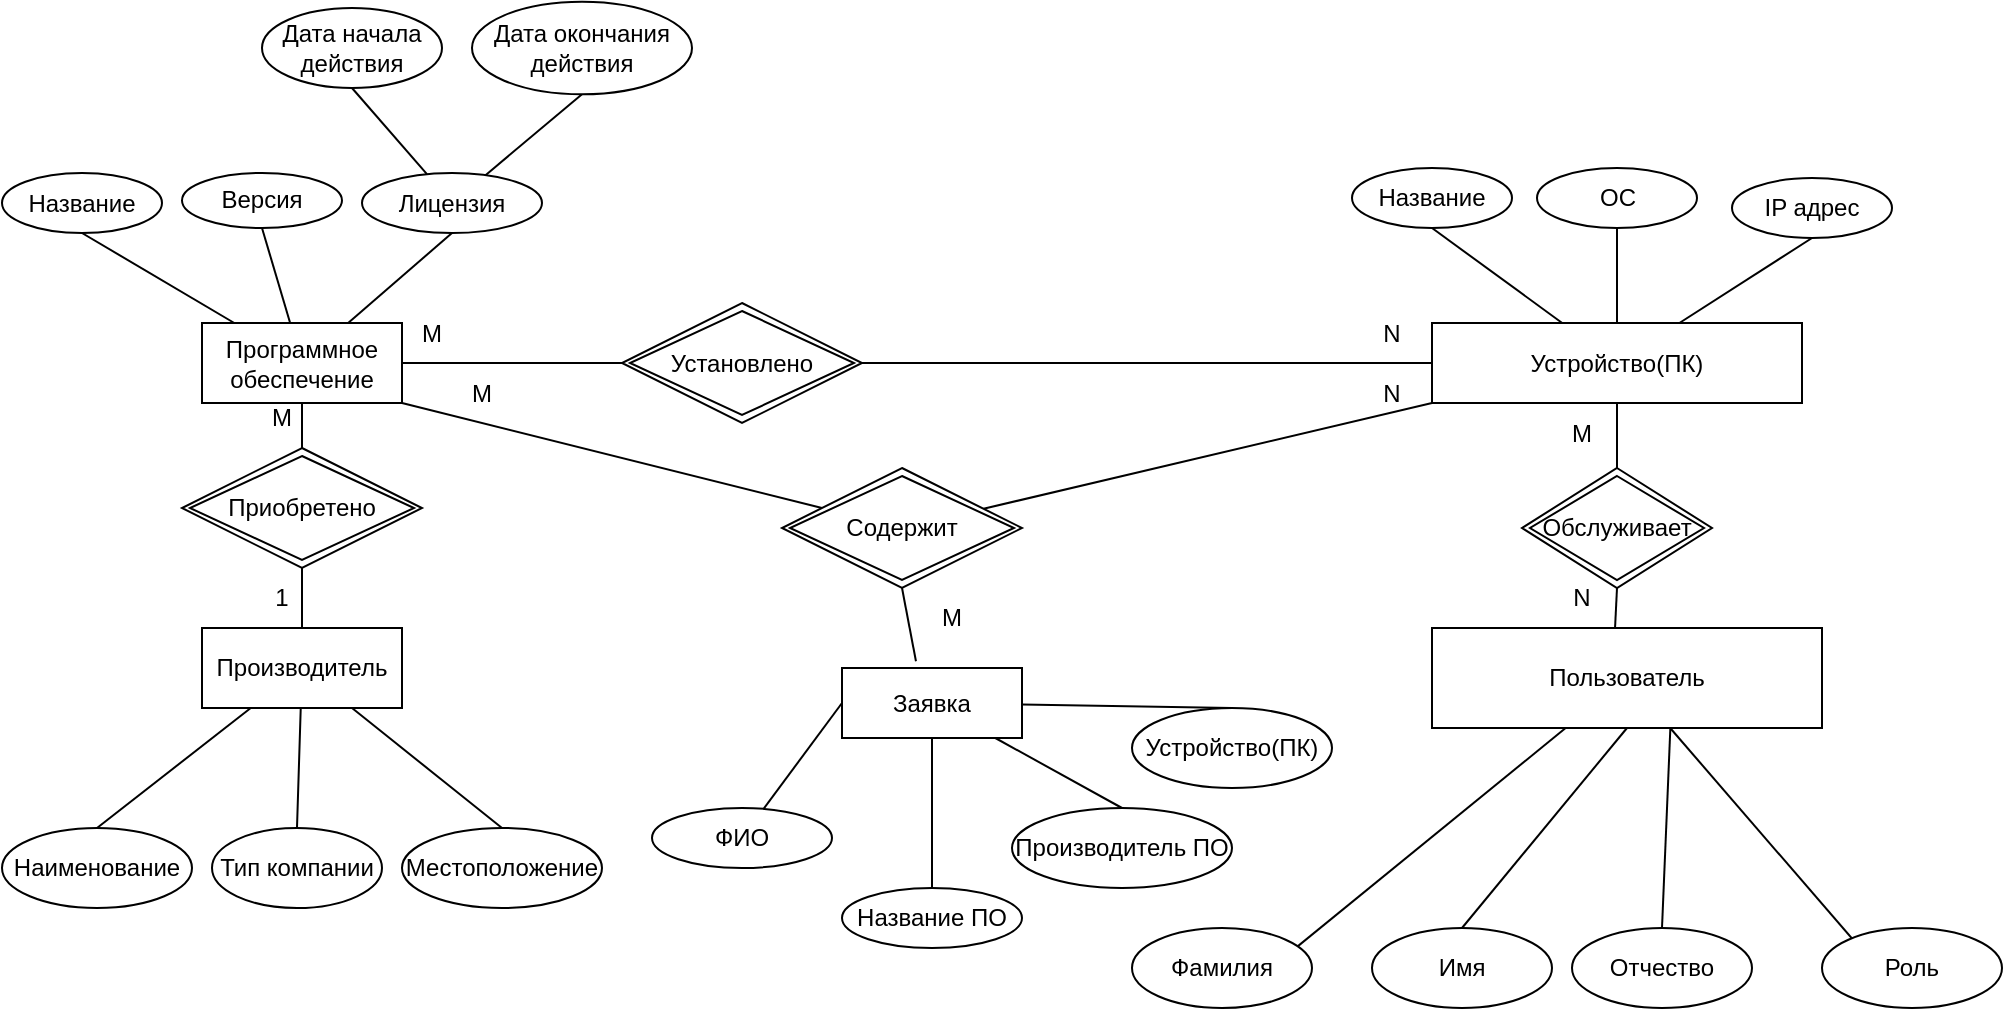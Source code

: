 <mxfile version="24.8.6">
  <diagram name="Page-1" id="e56a1550-8fbb-45ad-956c-1786394a9013">
    <mxGraphModel dx="1050" dy="569" grid="1" gridSize="10" guides="1" tooltips="1" connect="1" arrows="1" fold="1" page="1" pageScale="1" pageWidth="1100" pageHeight="850" background="none" math="0" shadow="0">
      <root>
        <mxCell id="0" />
        <mxCell id="1" parent="0" />
        <mxCell id="OeNacRO4QM_5NXUT1XBD-8" style="rounded=0;orthogonalLoop=1;jettySize=auto;html=1;entryX=0.5;entryY=1;entryDx=0;entryDy=0;endArrow=none;endFill=0;" parent="1" source="OeNacRO4QM_5NXUT1XBD-1" target="OeNacRO4QM_5NXUT1XBD-3" edge="1">
          <mxGeometry relative="1" as="geometry" />
        </mxCell>
        <mxCell id="OeNacRO4QM_5NXUT1XBD-9" style="rounded=0;orthogonalLoop=1;jettySize=auto;html=1;entryX=0.5;entryY=1;entryDx=0;entryDy=0;endArrow=none;endFill=0;" parent="1" source="OeNacRO4QM_5NXUT1XBD-1" target="OeNacRO4QM_5NXUT1XBD-4" edge="1">
          <mxGeometry relative="1" as="geometry" />
        </mxCell>
        <mxCell id="OeNacRO4QM_5NXUT1XBD-10" style="rounded=0;orthogonalLoop=1;jettySize=auto;html=1;entryX=0.5;entryY=1;entryDx=0;entryDy=0;endArrow=none;endFill=0;" parent="1" source="OeNacRO4QM_5NXUT1XBD-1" target="OeNacRO4QM_5NXUT1XBD-5" edge="1">
          <mxGeometry relative="1" as="geometry" />
        </mxCell>
        <mxCell id="OeNacRO4QM_5NXUT1XBD-33" style="edgeStyle=orthogonalEdgeStyle;rounded=0;orthogonalLoop=1;jettySize=auto;html=1;entryX=0;entryY=0.5;entryDx=0;entryDy=0;endArrow=none;endFill=0;" parent="1" source="OeNacRO4QM_5NXUT1XBD-1" target="OeNacRO4QM_5NXUT1XBD-32" edge="1">
          <mxGeometry relative="1" as="geometry" />
        </mxCell>
        <mxCell id="XBkL7CEjBwHuElLqYNc7-42" style="rounded=0;orthogonalLoop=1;jettySize=auto;html=1;entryX=0.5;entryY=0;entryDx=0;entryDy=0;endArrow=none;endFill=0;" parent="1" source="OeNacRO4QM_5NXUT1XBD-1" target="XBkL7CEjBwHuElLqYNc7-41" edge="1">
          <mxGeometry relative="1" as="geometry" />
        </mxCell>
        <mxCell id="OeNacRO4QM_5NXUT1XBD-1" value="Программное обеспечение" style="whiteSpace=wrap;html=1;align=center;" parent="1" vertex="1">
          <mxGeometry x="145" y="497.5" width="100" height="40" as="geometry" />
        </mxCell>
        <mxCell id="OeNacRO4QM_5NXUT1XBD-3" value="Название" style="ellipse;whiteSpace=wrap;html=1;align=center;" parent="1" vertex="1">
          <mxGeometry x="45" y="422.5" width="80" height="30" as="geometry" />
        </mxCell>
        <mxCell id="OeNacRO4QM_5NXUT1XBD-4" value="Версия" style="ellipse;whiteSpace=wrap;html=1;align=center;" parent="1" vertex="1">
          <mxGeometry x="135" y="422.5" width="80" height="27.5" as="geometry" />
        </mxCell>
        <mxCell id="XBkL7CEjBwHuElLqYNc7-2" style="rounded=0;orthogonalLoop=1;jettySize=auto;html=1;entryX=0.5;entryY=1;entryDx=0;entryDy=0;endArrow=none;endFill=0;" parent="1" source="OeNacRO4QM_5NXUT1XBD-5" target="XBkL7CEjBwHuElLqYNc7-1" edge="1">
          <mxGeometry relative="1" as="geometry" />
        </mxCell>
        <mxCell id="XBkL7CEjBwHuElLqYNc7-4" style="rounded=0;orthogonalLoop=1;jettySize=auto;html=1;entryX=0.5;entryY=1;entryDx=0;entryDy=0;endArrow=none;endFill=0;" parent="1" source="OeNacRO4QM_5NXUT1XBD-5" target="XBkL7CEjBwHuElLqYNc7-3" edge="1">
          <mxGeometry relative="1" as="geometry" />
        </mxCell>
        <mxCell id="OeNacRO4QM_5NXUT1XBD-5" value="Лицензия" style="ellipse;whiteSpace=wrap;html=1;align=center;" parent="1" vertex="1">
          <mxGeometry x="225" y="422.5" width="90" height="30" as="geometry" />
        </mxCell>
        <mxCell id="OeNacRO4QM_5NXUT1XBD-18" style="rounded=0;orthogonalLoop=1;jettySize=auto;html=1;entryX=0.5;entryY=1;entryDx=0;entryDy=0;endArrow=none;endFill=0;" parent="1" source="OeNacRO4QM_5NXUT1XBD-12" target="OeNacRO4QM_5NXUT1XBD-14" edge="1">
          <mxGeometry relative="1" as="geometry" />
        </mxCell>
        <mxCell id="OeNacRO4QM_5NXUT1XBD-19" style="rounded=0;orthogonalLoop=1;jettySize=auto;html=1;entryX=0.5;entryY=1;entryDx=0;entryDy=0;endArrow=none;endFill=0;" parent="1" source="OeNacRO4QM_5NXUT1XBD-12" target="OeNacRO4QM_5NXUT1XBD-15" edge="1">
          <mxGeometry relative="1" as="geometry" />
        </mxCell>
        <mxCell id="OeNacRO4QM_5NXUT1XBD-20" style="rounded=0;orthogonalLoop=1;jettySize=auto;html=1;entryX=0.5;entryY=1;entryDx=0;entryDy=0;endArrow=none;endFill=0;" parent="1" source="OeNacRO4QM_5NXUT1XBD-12" target="OeNacRO4QM_5NXUT1XBD-16" edge="1">
          <mxGeometry relative="1" as="geometry" />
        </mxCell>
        <mxCell id="OeNacRO4QM_5NXUT1XBD-12" value="Устройство(ПК)" style="whiteSpace=wrap;html=1;align=center;" parent="1" vertex="1">
          <mxGeometry x="760" y="497.5" width="185" height="40" as="geometry" />
        </mxCell>
        <mxCell id="OeNacRO4QM_5NXUT1XBD-14" value="Название" style="ellipse;whiteSpace=wrap;html=1;align=center;" parent="1" vertex="1">
          <mxGeometry x="720" y="420" width="80" height="30" as="geometry" />
        </mxCell>
        <mxCell id="OeNacRO4QM_5NXUT1XBD-15" value="ОС" style="ellipse;whiteSpace=wrap;html=1;align=center;" parent="1" vertex="1">
          <mxGeometry x="812.5" y="420" width="80" height="30" as="geometry" />
        </mxCell>
        <mxCell id="OeNacRO4QM_5NXUT1XBD-16" value="IP адрес" style="ellipse;whiteSpace=wrap;html=1;align=center;" parent="1" vertex="1">
          <mxGeometry x="910" y="425" width="80" height="30" as="geometry" />
        </mxCell>
        <mxCell id="OeNacRO4QM_5NXUT1XBD-34" style="edgeStyle=orthogonalEdgeStyle;rounded=0;orthogonalLoop=1;jettySize=auto;html=1;entryX=0;entryY=0.5;entryDx=0;entryDy=0;endArrow=none;endFill=0;" parent="1" source="OeNacRO4QM_5NXUT1XBD-32" target="OeNacRO4QM_5NXUT1XBD-12" edge="1">
          <mxGeometry relative="1" as="geometry" />
        </mxCell>
        <mxCell id="OeNacRO4QM_5NXUT1XBD-32" value="Установлено" style="shape=rhombus;double=1;perimeter=rhombusPerimeter;whiteSpace=wrap;html=1;align=center;" parent="1" vertex="1">
          <mxGeometry x="355" y="487.5" width="120" height="60" as="geometry" />
        </mxCell>
        <mxCell id="XBkL7CEjBwHuElLqYNc7-1" value="Дата начала действия" style="ellipse;whiteSpace=wrap;html=1;align=center;" parent="1" vertex="1">
          <mxGeometry x="175" y="340" width="90" height="40" as="geometry" />
        </mxCell>
        <mxCell id="XBkL7CEjBwHuElLqYNc7-3" value="Дата окончания действия" style="ellipse;whiteSpace=wrap;html=1;align=center;" parent="1" vertex="1">
          <mxGeometry x="280" y="336.88" width="110" height="46.25" as="geometry" />
        </mxCell>
        <mxCell id="XBkL7CEjBwHuElLqYNc7-7" style="rounded=0;orthogonalLoop=1;jettySize=auto;html=1;entryX=0.5;entryY=1;entryDx=0;entryDy=0;endArrow=none;endFill=0;" parent="1" source="XBkL7CEjBwHuElLqYNc7-5" target="XBkL7CEjBwHuElLqYNc7-6" edge="1">
          <mxGeometry relative="1" as="geometry" />
        </mxCell>
        <mxCell id="XBkL7CEjBwHuElLqYNc7-9" style="rounded=0;orthogonalLoop=1;jettySize=auto;html=1;entryX=0.5;entryY=1;entryDx=0;entryDy=0;endArrow=none;endFill=0;" parent="1" source="XBkL7CEjBwHuElLqYNc7-5" target="XBkL7CEjBwHuElLqYNc7-8" edge="1">
          <mxGeometry relative="1" as="geometry" />
        </mxCell>
        <mxCell id="XBkL7CEjBwHuElLqYNc7-16" style="rounded=0;orthogonalLoop=1;jettySize=auto;html=1;entryX=0.5;entryY=1;entryDx=0;entryDy=0;endArrow=none;endFill=0;exitX=0.469;exitY=0.028;exitDx=0;exitDy=0;exitPerimeter=0;" parent="1" source="XBkL7CEjBwHuElLqYNc7-5" target="XBkL7CEjBwHuElLqYNc7-14" edge="1">
          <mxGeometry relative="1" as="geometry">
            <mxPoint x="613" y="648" as="sourcePoint" />
          </mxGeometry>
        </mxCell>
        <mxCell id="XBkL7CEjBwHuElLqYNc7-31" style="rounded=0;orthogonalLoop=1;jettySize=auto;html=1;exitX=0.5;exitY=1;exitDx=0;exitDy=0;entryX=0.5;entryY=0;entryDx=0;entryDy=0;endArrow=none;endFill=0;" parent="1" source="XBkL7CEjBwHuElLqYNc7-5" target="XBkL7CEjBwHuElLqYNc7-30" edge="1">
          <mxGeometry relative="1" as="geometry" />
        </mxCell>
        <mxCell id="XBkL7CEjBwHuElLqYNc7-33" style="rounded=0;orthogonalLoop=1;jettySize=auto;html=1;exitX=0.612;exitY=0.924;exitDx=0;exitDy=0;entryX=0.5;entryY=0;entryDx=0;entryDy=0;endArrow=none;endFill=0;exitPerimeter=0;" parent="1" source="XBkL7CEjBwHuElLqYNc7-5" target="XBkL7CEjBwHuElLqYNc7-32" edge="1">
          <mxGeometry relative="1" as="geometry" />
        </mxCell>
        <mxCell id="XBkL7CEjBwHuElLqYNc7-5" value="Пользователь" style="rounded=0;whiteSpace=wrap;html=1;" parent="1" vertex="1">
          <mxGeometry x="760" y="650" width="195" height="50" as="geometry" />
        </mxCell>
        <mxCell id="XBkL7CEjBwHuElLqYNc7-6" value="Фамилия" style="ellipse;whiteSpace=wrap;html=1;align=center;" parent="1" vertex="1">
          <mxGeometry x="610" y="800" width="90" height="40" as="geometry" />
        </mxCell>
        <mxCell id="XBkL7CEjBwHuElLqYNc7-8" value="Роль" style="ellipse;whiteSpace=wrap;html=1;align=center;" parent="1" vertex="1">
          <mxGeometry x="955" y="800" width="90" height="40" as="geometry" />
        </mxCell>
        <mxCell id="XBkL7CEjBwHuElLqYNc7-17" style="rounded=0;orthogonalLoop=1;jettySize=auto;html=1;entryX=0.5;entryY=1;entryDx=0;entryDy=0;endArrow=none;endFill=0;" parent="1" source="XBkL7CEjBwHuElLqYNc7-14" target="OeNacRO4QM_5NXUT1XBD-12" edge="1">
          <mxGeometry relative="1" as="geometry" />
        </mxCell>
        <mxCell id="XBkL7CEjBwHuElLqYNc7-14" value="Обслуживает" style="shape=rhombus;double=1;perimeter=rhombusPerimeter;whiteSpace=wrap;html=1;align=center;" parent="1" vertex="1">
          <mxGeometry x="805" y="570" width="95" height="60" as="geometry" />
        </mxCell>
        <mxCell id="XBkL7CEjBwHuElLqYNc7-21" value="M" style="text;strokeColor=none;align=center;fillColor=none;html=1;verticalAlign=middle;whiteSpace=wrap;rounded=0;" parent="1" vertex="1">
          <mxGeometry x="805" y="537.5" width="60" height="30" as="geometry" />
        </mxCell>
        <mxCell id="XBkL7CEjBwHuElLqYNc7-22" value="N" style="text;strokeColor=none;align=center;fillColor=none;html=1;verticalAlign=middle;whiteSpace=wrap;rounded=0;" parent="1" vertex="1">
          <mxGeometry x="805" y="620" width="60" height="30" as="geometry" />
        </mxCell>
        <mxCell id="XBkL7CEjBwHuElLqYNc7-28" value="M" style="text;strokeColor=none;align=center;fillColor=none;html=1;verticalAlign=middle;whiteSpace=wrap;rounded=0;" parent="1" vertex="1">
          <mxGeometry x="230" y="487.5" width="60" height="30" as="geometry" />
        </mxCell>
        <mxCell id="XBkL7CEjBwHuElLqYNc7-29" value="N" style="text;strokeColor=none;align=center;fillColor=none;html=1;verticalAlign=middle;whiteSpace=wrap;rounded=0;" parent="1" vertex="1">
          <mxGeometry x="710" y="487.5" width="60" height="30" as="geometry" />
        </mxCell>
        <mxCell id="XBkL7CEjBwHuElLqYNc7-30" value="Имя" style="ellipse;whiteSpace=wrap;html=1;align=center;" parent="1" vertex="1">
          <mxGeometry x="730" y="800" width="90" height="40" as="geometry" />
        </mxCell>
        <mxCell id="XBkL7CEjBwHuElLqYNc7-32" value="Отчество" style="ellipse;whiteSpace=wrap;html=1;align=center;" parent="1" vertex="1">
          <mxGeometry x="830" y="800" width="90" height="40" as="geometry" />
        </mxCell>
        <mxCell id="XBkL7CEjBwHuElLqYNc7-36" style="rounded=0;orthogonalLoop=1;jettySize=auto;html=1;entryX=0.5;entryY=0;entryDx=0;entryDy=0;endArrow=none;endFill=0;" parent="1" source="XBkL7CEjBwHuElLqYNc7-34" target="XBkL7CEjBwHuElLqYNc7-35" edge="1">
          <mxGeometry relative="1" as="geometry" />
        </mxCell>
        <mxCell id="XBkL7CEjBwHuElLqYNc7-38" style="rounded=0;orthogonalLoop=1;jettySize=auto;html=1;entryX=0.5;entryY=0;entryDx=0;entryDy=0;endArrow=none;endFill=0;" parent="1" source="XBkL7CEjBwHuElLqYNc7-34" target="XBkL7CEjBwHuElLqYNc7-37" edge="1">
          <mxGeometry relative="1" as="geometry" />
        </mxCell>
        <mxCell id="XBkL7CEjBwHuElLqYNc7-40" style="rounded=0;orthogonalLoop=1;jettySize=auto;html=1;exitX=0.75;exitY=1;exitDx=0;exitDy=0;entryX=0.5;entryY=0;entryDx=0;entryDy=0;endArrow=none;endFill=0;" parent="1" source="XBkL7CEjBwHuElLqYNc7-34" target="XBkL7CEjBwHuElLqYNc7-39" edge="1">
          <mxGeometry relative="1" as="geometry" />
        </mxCell>
        <mxCell id="XBkL7CEjBwHuElLqYNc7-34" value="Производитель" style="whiteSpace=wrap;html=1;align=center;" parent="1" vertex="1">
          <mxGeometry x="145" y="650" width="100" height="40" as="geometry" />
        </mxCell>
        <mxCell id="XBkL7CEjBwHuElLqYNc7-35" value="Наименование" style="ellipse;whiteSpace=wrap;html=1;align=center;" parent="1" vertex="1">
          <mxGeometry x="45" y="750" width="95" height="40" as="geometry" />
        </mxCell>
        <mxCell id="XBkL7CEjBwHuElLqYNc7-37" value="Тип компании" style="ellipse;whiteSpace=wrap;html=1;align=center;" parent="1" vertex="1">
          <mxGeometry x="150" y="750" width="85" height="40" as="geometry" />
        </mxCell>
        <mxCell id="XBkL7CEjBwHuElLqYNc7-39" value="Местоположение" style="ellipse;whiteSpace=wrap;html=1;align=center;" parent="1" vertex="1">
          <mxGeometry x="245" y="750" width="100" height="40" as="geometry" />
        </mxCell>
        <mxCell id="XBkL7CEjBwHuElLqYNc7-43" style="rounded=0;orthogonalLoop=1;jettySize=auto;html=1;entryX=0.5;entryY=0;entryDx=0;entryDy=0;endArrow=none;endFill=0;" parent="1" source="XBkL7CEjBwHuElLqYNc7-41" target="XBkL7CEjBwHuElLqYNc7-34" edge="1">
          <mxGeometry relative="1" as="geometry" />
        </mxCell>
        <mxCell id="XBkL7CEjBwHuElLqYNc7-41" value="Приобретено" style="shape=rhombus;double=1;perimeter=rhombusPerimeter;whiteSpace=wrap;html=1;align=center;" parent="1" vertex="1">
          <mxGeometry x="135" y="560" width="120" height="60" as="geometry" />
        </mxCell>
        <mxCell id="XBkL7CEjBwHuElLqYNc7-44" value="M" style="text;strokeColor=none;align=center;fillColor=none;html=1;verticalAlign=middle;whiteSpace=wrap;rounded=0;" parent="1" vertex="1">
          <mxGeometry x="155" y="530" width="60" height="30" as="geometry" />
        </mxCell>
        <mxCell id="XBkL7CEjBwHuElLqYNc7-45" value="1" style="text;strokeColor=none;align=center;fillColor=none;html=1;verticalAlign=middle;whiteSpace=wrap;rounded=0;" parent="1" vertex="1">
          <mxGeometry x="155" y="620" width="60" height="30" as="geometry" />
        </mxCell>
        <mxCell id="QerBmhI7ZtG_lH5X95o7-6" style="rounded=0;orthogonalLoop=1;jettySize=auto;html=1;entryX=0.5;entryY=0;entryDx=0;entryDy=0;endArrow=none;endFill=0;" parent="1" source="QerBmhI7ZtG_lH5X95o7-1" target="QerBmhI7ZtG_lH5X95o7-2" edge="1">
          <mxGeometry relative="1" as="geometry" />
        </mxCell>
        <mxCell id="QerBmhI7ZtG_lH5X95o7-7" style="rounded=0;orthogonalLoop=1;jettySize=auto;html=1;entryX=0.5;entryY=0;entryDx=0;entryDy=0;endArrow=none;endFill=0;" parent="1" source="QerBmhI7ZtG_lH5X95o7-1" target="QerBmhI7ZtG_lH5X95o7-3" edge="1">
          <mxGeometry relative="1" as="geometry" />
        </mxCell>
        <mxCell id="QerBmhI7ZtG_lH5X95o7-8" style="rounded=0;orthogonalLoop=1;jettySize=auto;html=1;entryX=0.5;entryY=0;entryDx=0;entryDy=0;endArrow=none;endFill=0;" parent="1" source="QerBmhI7ZtG_lH5X95o7-1" target="QerBmhI7ZtG_lH5X95o7-4" edge="1">
          <mxGeometry relative="1" as="geometry" />
        </mxCell>
        <mxCell id="cxs-x53S8IbZwA-z2rC_-5" style="rounded=0;orthogonalLoop=1;jettySize=auto;html=1;exitX=0.411;exitY=-0.097;exitDx=0;exitDy=0;entryX=0.5;entryY=1;entryDx=0;entryDy=0;exitPerimeter=0;endArrow=none;endFill=0;" edge="1" parent="1" source="QerBmhI7ZtG_lH5X95o7-1" target="F7c6N-8SX1A4ImtObQ0J-1">
          <mxGeometry relative="1" as="geometry" />
        </mxCell>
        <mxCell id="QerBmhI7ZtG_lH5X95o7-1" value="Заявка" style="rounded=0;whiteSpace=wrap;html=1;" parent="1" vertex="1">
          <mxGeometry x="465" y="670" width="90" height="35" as="geometry" />
        </mxCell>
        <mxCell id="QerBmhI7ZtG_lH5X95o7-2" value="Название ПО" style="ellipse;whiteSpace=wrap;html=1;" parent="1" vertex="1">
          <mxGeometry x="465" y="780" width="90" height="30" as="geometry" />
        </mxCell>
        <mxCell id="QerBmhI7ZtG_lH5X95o7-3" value="Производитель ПО" style="ellipse;whiteSpace=wrap;html=1;" parent="1" vertex="1">
          <mxGeometry x="550" y="740" width="110" height="40" as="geometry" />
        </mxCell>
        <mxCell id="QerBmhI7ZtG_lH5X95o7-4" value="Устройство(ПК)" style="ellipse;whiteSpace=wrap;html=1;" parent="1" vertex="1">
          <mxGeometry x="610" y="690" width="100" height="40" as="geometry" />
        </mxCell>
        <mxCell id="QerBmhI7ZtG_lH5X95o7-5" style="edgeStyle=orthogonalEdgeStyle;rounded=0;orthogonalLoop=1;jettySize=auto;html=1;exitX=0.5;exitY=1;exitDx=0;exitDy=0;" parent="1" source="QerBmhI7ZtG_lH5X95o7-1" target="QerBmhI7ZtG_lH5X95o7-1" edge="1">
          <mxGeometry relative="1" as="geometry" />
        </mxCell>
        <mxCell id="F7c6N-8SX1A4ImtObQ0J-3" style="rounded=0;orthogonalLoop=1;jettySize=auto;html=1;entryX=0;entryY=1;entryDx=0;entryDy=0;endArrow=none;endFill=0;" parent="1" source="F7c6N-8SX1A4ImtObQ0J-1" target="OeNacRO4QM_5NXUT1XBD-12" edge="1">
          <mxGeometry relative="1" as="geometry" />
        </mxCell>
        <mxCell id="F7c6N-8SX1A4ImtObQ0J-4" style="rounded=0;orthogonalLoop=1;jettySize=auto;html=1;entryX=1;entryY=1;entryDx=0;entryDy=0;endArrow=none;endFill=0;" parent="1" source="F7c6N-8SX1A4ImtObQ0J-1" target="OeNacRO4QM_5NXUT1XBD-1" edge="1">
          <mxGeometry relative="1" as="geometry" />
        </mxCell>
        <mxCell id="F7c6N-8SX1A4ImtObQ0J-1" value="Содержит" style="shape=rhombus;double=1;perimeter=rhombusPerimeter;whiteSpace=wrap;html=1;align=center;" parent="1" vertex="1">
          <mxGeometry x="435" y="570" width="120" height="60" as="geometry" />
        </mxCell>
        <mxCell id="OQZzJN4XngZsLZj__fDS-2" style="rounded=0;orthogonalLoop=1;jettySize=auto;html=1;entryX=0;entryY=0.5;entryDx=0;entryDy=0;endArrow=none;endFill=0;" parent="1" source="OQZzJN4XngZsLZj__fDS-1" target="QerBmhI7ZtG_lH5X95o7-1" edge="1">
          <mxGeometry relative="1" as="geometry" />
        </mxCell>
        <mxCell id="OQZzJN4XngZsLZj__fDS-1" value="ФИО" style="ellipse;whiteSpace=wrap;html=1;" parent="1" vertex="1">
          <mxGeometry x="370" y="740" width="90" height="30" as="geometry" />
        </mxCell>
        <mxCell id="cxs-x53S8IbZwA-z2rC_-1" value="M" style="text;strokeColor=none;align=center;fillColor=none;html=1;verticalAlign=middle;whiteSpace=wrap;rounded=0;" vertex="1" parent="1">
          <mxGeometry x="255" y="517.5" width="60" height="30" as="geometry" />
        </mxCell>
        <mxCell id="cxs-x53S8IbZwA-z2rC_-2" value="N" style="text;strokeColor=none;align=center;fillColor=none;html=1;verticalAlign=middle;whiteSpace=wrap;rounded=0;" vertex="1" parent="1">
          <mxGeometry x="710" y="517.5" width="60" height="30" as="geometry" />
        </mxCell>
        <mxCell id="cxs-x53S8IbZwA-z2rC_-3" value="M" style="text;strokeColor=none;align=center;fillColor=none;html=1;verticalAlign=middle;whiteSpace=wrap;rounded=0;" vertex="1" parent="1">
          <mxGeometry x="490" y="630" width="60" height="30" as="geometry" />
        </mxCell>
      </root>
    </mxGraphModel>
  </diagram>
</mxfile>
